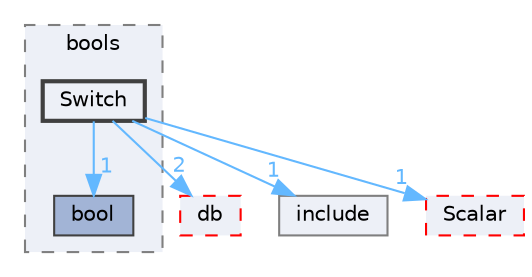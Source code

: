 digraph "src/OpenFOAM/primitives/bools/Switch"
{
 // LATEX_PDF_SIZE
  bgcolor="transparent";
  edge [fontname=Helvetica,fontsize=10,labelfontname=Helvetica,labelfontsize=10];
  node [fontname=Helvetica,fontsize=10,shape=box,height=0.2,width=0.4];
  compound=true
  subgraph clusterdir_a082e25d5e52ccf3d098e28b00b761b2 {
    graph [ bgcolor="#edf0f7", pencolor="grey50", label="bools", fontname=Helvetica,fontsize=10 style="filled,dashed", URL="dir_a082e25d5e52ccf3d098e28b00b761b2.html",tooltip=""]
  dir_dfea02e4c07783fd1810acf1b0315fa4 [label="bool", fillcolor="#a2b4d6", color="grey25", style="filled", URL="dir_dfea02e4c07783fd1810acf1b0315fa4.html",tooltip=""];
  dir_4207e64223f749d27084f587f926896f [label="Switch", fillcolor="#edf0f7", color="grey25", style="filled,bold", URL="dir_4207e64223f749d27084f587f926896f.html",tooltip=""];
  }
  dir_63c634f7a7cfd679ac26c67fb30fc32f [label="db", fillcolor="#edf0f7", color="red", style="filled,dashed", URL="dir_63c634f7a7cfd679ac26c67fb30fc32f.html",tooltip=""];
  dir_e954e9f5966bc1c681a414ec8bd0ee15 [label="include", fillcolor="#edf0f7", color="grey50", style="filled", URL="dir_e954e9f5966bc1c681a414ec8bd0ee15.html",tooltip=""];
  dir_b4f4914e791ff496381862f16be45bae [label="Scalar", fillcolor="#edf0f7", color="red", style="filled,dashed", URL="dir_b4f4914e791ff496381862f16be45bae.html",tooltip=""];
  dir_4207e64223f749d27084f587f926896f->dir_63c634f7a7cfd679ac26c67fb30fc32f [headlabel="2", labeldistance=1.5 headhref="dir_003903_000817.html" href="dir_003903_000817.html" color="steelblue1" fontcolor="steelblue1"];
  dir_4207e64223f749d27084f587f926896f->dir_b4f4914e791ff496381862f16be45bae [headlabel="1", labeldistance=1.5 headhref="dir_003903_003415.html" href="dir_003903_003415.html" color="steelblue1" fontcolor="steelblue1"];
  dir_4207e64223f749d27084f587f926896f->dir_dfea02e4c07783fd1810acf1b0315fa4 [headlabel="1", labeldistance=1.5 headhref="dir_003903_000313.html" href="dir_003903_000313.html" color="steelblue1" fontcolor="steelblue1"];
  dir_4207e64223f749d27084f587f926896f->dir_e954e9f5966bc1c681a414ec8bd0ee15 [headlabel="1", labeldistance=1.5 headhref="dir_003903_001804.html" href="dir_003903_001804.html" color="steelblue1" fontcolor="steelblue1"];
}
